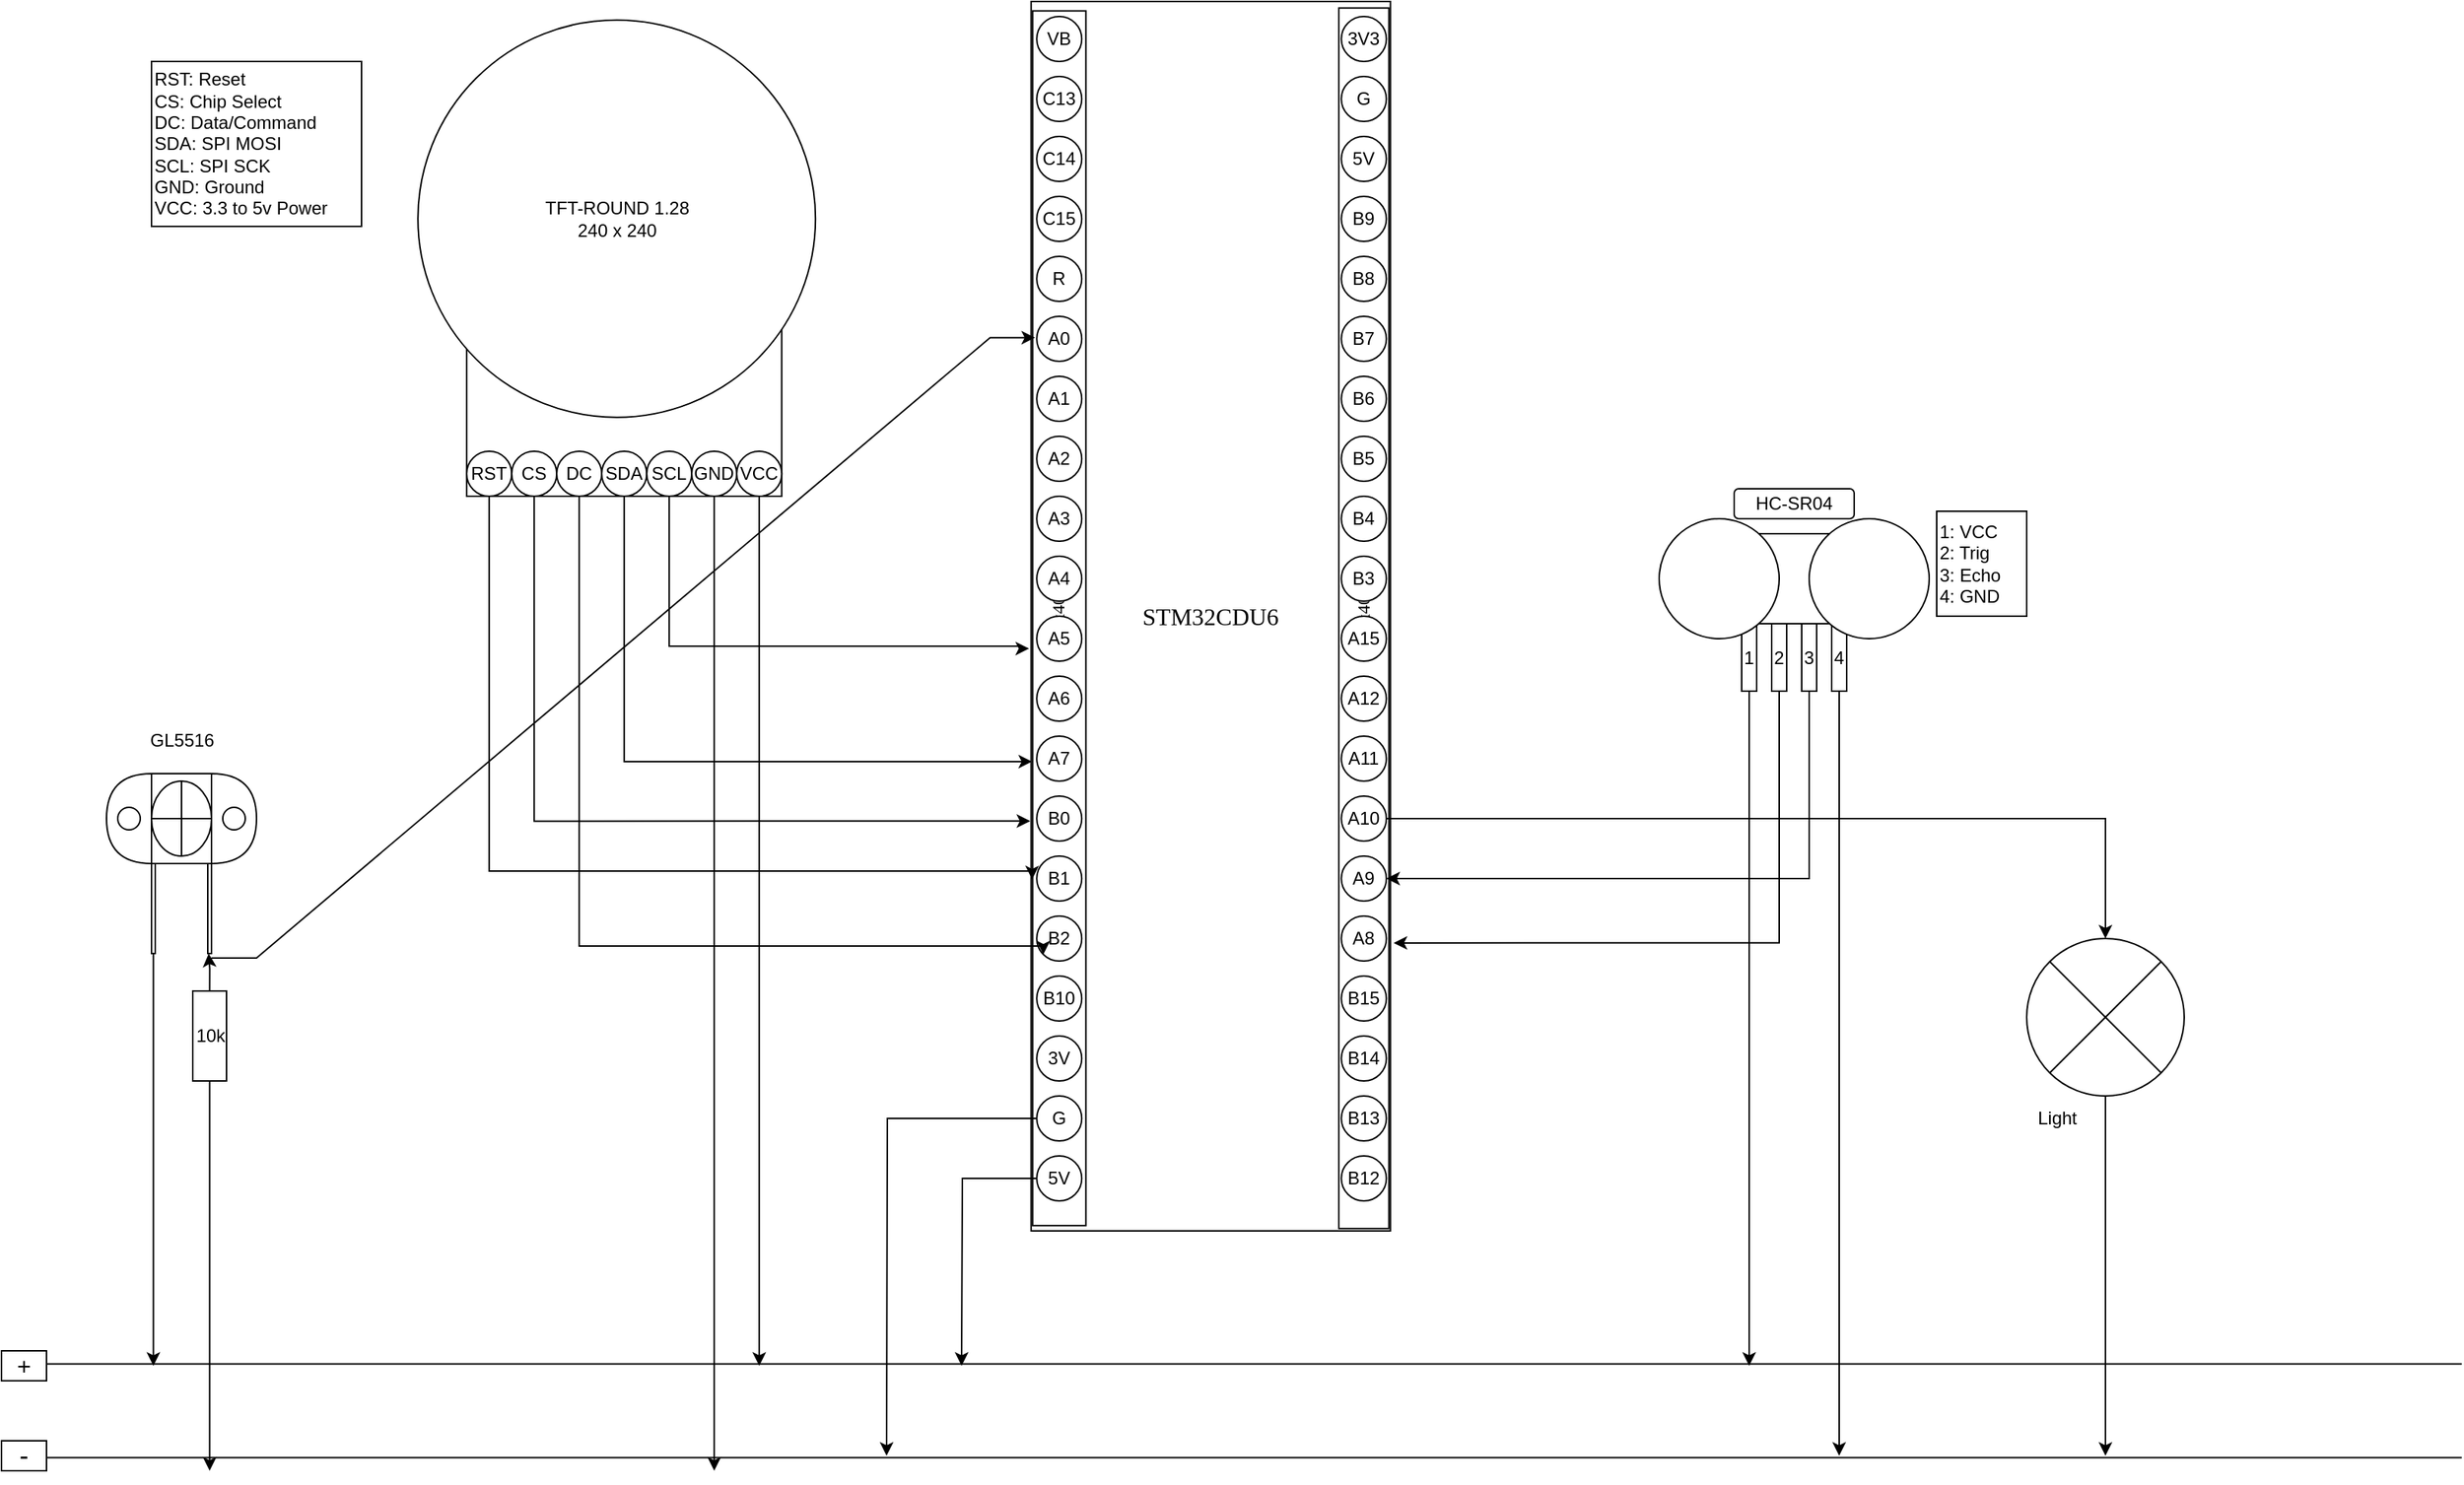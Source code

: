 <mxfile version="24.2.5" type="device">
  <diagram name="Page-1" id="099fd60b-425b-db50-ffb0-6b813814b670">
    <mxGraphModel dx="1674" dy="990" grid="1" gridSize="10" guides="1" tooltips="1" connect="1" arrows="1" fold="1" page="1" pageScale="1" pageWidth="850" pageHeight="1100" background="none" math="0" shadow="0">
      <root>
        <mxCell id="0" />
        <mxCell id="1" parent="0" />
        <mxCell id="1dd3ca9b2b35b949-1" value="&lt;font size=&quot;3&quot;&gt;STM32CDU6&lt;/font&gt;" style="whiteSpace=wrap;html=1;rounded=0;shadow=0;comic=0;labelBackgroundColor=none;strokeWidth=1;fontFamily=Verdana;fontSize=12;align=center;" parent="1" vertex="1">
          <mxGeometry x="726.34" y="80" width="239.5" height="820" as="geometry" />
        </mxCell>
        <mxCell id="10ed09ecd0ef054a-2" value="80x40" style="shape=rect;dashed=0;shadow=0;html=1;whiteSpace=wrap;rotation=270;rounded=0;comic=0;labelBackgroundColor=none;strokeWidth=1;fontFamily=Verdana;fontSize=12;align=center;" parent="1" vertex="1">
          <mxGeometry x="340" y="473.61" width="810.2" height="35.5" as="geometry" />
        </mxCell>
        <mxCell id="10ed09ecd0ef054a-3" value="80x40" style="shape=rect;dashed=0;shadow=0;html=1;whiteSpace=wrap;rotation=270;rounded=0;comic=0;labelBackgroundColor=none;strokeWidth=1;fontFamily=Verdana;fontSize=12;align=center;" parent="1" vertex="1">
          <mxGeometry x="541.08" y="474.69" width="814.13" height="33.38" as="geometry" />
        </mxCell>
        <mxCell id="_gaNA8L7GJSep_8MpRXc-3" value="VB" style="ellipse;whiteSpace=wrap;html=1;aspect=fixed;" vertex="1" parent="1">
          <mxGeometry x="730.1" y="90" width="30" height="30" as="geometry" />
        </mxCell>
        <mxCell id="_gaNA8L7GJSep_8MpRXc-9" value="C13" style="ellipse;whiteSpace=wrap;html=1;aspect=fixed;" vertex="1" parent="1">
          <mxGeometry x="730.1" y="130" width="30" height="30" as="geometry" />
        </mxCell>
        <mxCell id="_gaNA8L7GJSep_8MpRXc-10" value="C14" style="ellipse;whiteSpace=wrap;html=1;aspect=fixed;" vertex="1" parent="1">
          <mxGeometry x="730.1" y="170" width="30" height="30" as="geometry" />
        </mxCell>
        <mxCell id="_gaNA8L7GJSep_8MpRXc-11" value="C15" style="ellipse;whiteSpace=wrap;html=1;aspect=fixed;" vertex="1" parent="1">
          <mxGeometry x="730.1" y="210" width="30" height="30" as="geometry" />
        </mxCell>
        <mxCell id="_gaNA8L7GJSep_8MpRXc-12" value="R" style="ellipse;whiteSpace=wrap;html=1;aspect=fixed;" vertex="1" parent="1">
          <mxGeometry x="730.1" y="250" width="30" height="30" as="geometry" />
        </mxCell>
        <mxCell id="_gaNA8L7GJSep_8MpRXc-13" value="A0" style="ellipse;whiteSpace=wrap;html=1;aspect=fixed;" vertex="1" parent="1">
          <mxGeometry x="730.1" y="290" width="30" height="30" as="geometry" />
        </mxCell>
        <mxCell id="_gaNA8L7GJSep_8MpRXc-14" value="A1" style="ellipse;whiteSpace=wrap;html=1;aspect=fixed;" vertex="1" parent="1">
          <mxGeometry x="730.1" y="330" width="30" height="30" as="geometry" />
        </mxCell>
        <mxCell id="_gaNA8L7GJSep_8MpRXc-15" value="A2" style="ellipse;whiteSpace=wrap;html=1;aspect=fixed;" vertex="1" parent="1">
          <mxGeometry x="730.1" y="370" width="30" height="30" as="geometry" />
        </mxCell>
        <mxCell id="_gaNA8L7GJSep_8MpRXc-16" value="A3" style="ellipse;whiteSpace=wrap;html=1;aspect=fixed;" vertex="1" parent="1">
          <mxGeometry x="730.1" y="410" width="30" height="30" as="geometry" />
        </mxCell>
        <mxCell id="_gaNA8L7GJSep_8MpRXc-17" value="A4" style="ellipse;whiteSpace=wrap;html=1;aspect=fixed;" vertex="1" parent="1">
          <mxGeometry x="730.1" y="450" width="30" height="30" as="geometry" />
        </mxCell>
        <mxCell id="_gaNA8L7GJSep_8MpRXc-18" value="A5" style="ellipse;whiteSpace=wrap;html=1;aspect=fixed;" vertex="1" parent="1">
          <mxGeometry x="730.1" y="490" width="30" height="30" as="geometry" />
        </mxCell>
        <mxCell id="_gaNA8L7GJSep_8MpRXc-19" value="A6" style="ellipse;whiteSpace=wrap;html=1;aspect=fixed;" vertex="1" parent="1">
          <mxGeometry x="730.1" y="530" width="30" height="30" as="geometry" />
        </mxCell>
        <mxCell id="_gaNA8L7GJSep_8MpRXc-20" value="A7" style="ellipse;whiteSpace=wrap;html=1;aspect=fixed;" vertex="1" parent="1">
          <mxGeometry x="730.1" y="570" width="30" height="30" as="geometry" />
        </mxCell>
        <mxCell id="_gaNA8L7GJSep_8MpRXc-21" value="B0" style="ellipse;whiteSpace=wrap;html=1;aspect=fixed;" vertex="1" parent="1">
          <mxGeometry x="730.1" y="610" width="30" height="30" as="geometry" />
        </mxCell>
        <mxCell id="_gaNA8L7GJSep_8MpRXc-22" value="B1" style="ellipse;whiteSpace=wrap;html=1;aspect=fixed;" vertex="1" parent="1">
          <mxGeometry x="730.1" y="650" width="30" height="30" as="geometry" />
        </mxCell>
        <mxCell id="_gaNA8L7GJSep_8MpRXc-23" value="B2" style="ellipse;whiteSpace=wrap;html=1;aspect=fixed;" vertex="1" parent="1">
          <mxGeometry x="730.1" y="690" width="30" height="30" as="geometry" />
        </mxCell>
        <mxCell id="_gaNA8L7GJSep_8MpRXc-24" value="B10" style="ellipse;whiteSpace=wrap;html=1;aspect=fixed;" vertex="1" parent="1">
          <mxGeometry x="730.1" y="730" width="30" height="30" as="geometry" />
        </mxCell>
        <mxCell id="_gaNA8L7GJSep_8MpRXc-25" value="3V" style="ellipse;whiteSpace=wrap;html=1;aspect=fixed;" vertex="1" parent="1">
          <mxGeometry x="730.1" y="770" width="30" height="30" as="geometry" />
        </mxCell>
        <mxCell id="_gaNA8L7GJSep_8MpRXc-159" style="edgeStyle=orthogonalEdgeStyle;rounded=0;orthogonalLoop=1;jettySize=auto;html=1;" edge="1" parent="1" source="_gaNA8L7GJSep_8MpRXc-26">
          <mxGeometry relative="1" as="geometry">
            <mxPoint x="630" y="1050" as="targetPoint" />
          </mxGeometry>
        </mxCell>
        <mxCell id="_gaNA8L7GJSep_8MpRXc-26" value="G" style="ellipse;whiteSpace=wrap;html=1;aspect=fixed;" vertex="1" parent="1">
          <mxGeometry x="730.1" y="810" width="30" height="30" as="geometry" />
        </mxCell>
        <mxCell id="_gaNA8L7GJSep_8MpRXc-158" style="edgeStyle=orthogonalEdgeStyle;rounded=0;orthogonalLoop=1;jettySize=auto;html=1;" edge="1" parent="1" source="_gaNA8L7GJSep_8MpRXc-27">
          <mxGeometry relative="1" as="geometry">
            <mxPoint x="680" y="990" as="targetPoint" />
          </mxGeometry>
        </mxCell>
        <mxCell id="_gaNA8L7GJSep_8MpRXc-27" value="5V" style="ellipse;whiteSpace=wrap;html=1;aspect=fixed;" vertex="1" parent="1">
          <mxGeometry x="730.1" y="850" width="30" height="30" as="geometry" />
        </mxCell>
        <mxCell id="_gaNA8L7GJSep_8MpRXc-32" value="3V3" style="ellipse;whiteSpace=wrap;html=1;aspect=fixed;" vertex="1" parent="1">
          <mxGeometry x="933.15" y="90" width="30" height="30" as="geometry" />
        </mxCell>
        <mxCell id="_gaNA8L7GJSep_8MpRXc-33" value="G" style="ellipse;whiteSpace=wrap;html=1;aspect=fixed;" vertex="1" parent="1">
          <mxGeometry x="933.14" y="130" width="30" height="30" as="geometry" />
        </mxCell>
        <mxCell id="_gaNA8L7GJSep_8MpRXc-34" value="5V" style="ellipse;whiteSpace=wrap;html=1;aspect=fixed;" vertex="1" parent="1">
          <mxGeometry x="933.15" y="170" width="30" height="30" as="geometry" />
        </mxCell>
        <mxCell id="_gaNA8L7GJSep_8MpRXc-35" value="B9" style="ellipse;whiteSpace=wrap;html=1;aspect=fixed;" vertex="1" parent="1">
          <mxGeometry x="933.15" y="210" width="30" height="30" as="geometry" />
        </mxCell>
        <mxCell id="_gaNA8L7GJSep_8MpRXc-36" value="B8" style="ellipse;whiteSpace=wrap;html=1;aspect=fixed;" vertex="1" parent="1">
          <mxGeometry x="933.15" y="250" width="30" height="30" as="geometry" />
        </mxCell>
        <mxCell id="_gaNA8L7GJSep_8MpRXc-37" value="B7" style="ellipse;whiteSpace=wrap;html=1;aspect=fixed;" vertex="1" parent="1">
          <mxGeometry x="933.15" y="290" width="30" height="30" as="geometry" />
        </mxCell>
        <mxCell id="_gaNA8L7GJSep_8MpRXc-38" value="B6" style="ellipse;whiteSpace=wrap;html=1;aspect=fixed;" vertex="1" parent="1">
          <mxGeometry x="933.15" y="330" width="30" height="30" as="geometry" />
        </mxCell>
        <mxCell id="_gaNA8L7GJSep_8MpRXc-39" value="B5" style="ellipse;whiteSpace=wrap;html=1;aspect=fixed;" vertex="1" parent="1">
          <mxGeometry x="933.15" y="370" width="30" height="30" as="geometry" />
        </mxCell>
        <mxCell id="_gaNA8L7GJSep_8MpRXc-40" value="B4" style="ellipse;whiteSpace=wrap;html=1;aspect=fixed;" vertex="1" parent="1">
          <mxGeometry x="933.15" y="410" width="30" height="30" as="geometry" />
        </mxCell>
        <mxCell id="_gaNA8L7GJSep_8MpRXc-41" value="B3" style="ellipse;whiteSpace=wrap;html=1;aspect=fixed;" vertex="1" parent="1">
          <mxGeometry x="933.15" y="450" width="30" height="30" as="geometry" />
        </mxCell>
        <mxCell id="_gaNA8L7GJSep_8MpRXc-42" value="A15" style="ellipse;whiteSpace=wrap;html=1;aspect=fixed;" vertex="1" parent="1">
          <mxGeometry x="933.15" y="490" width="30" height="30" as="geometry" />
        </mxCell>
        <mxCell id="_gaNA8L7GJSep_8MpRXc-43" value="A12" style="ellipse;whiteSpace=wrap;html=1;aspect=fixed;" vertex="1" parent="1">
          <mxGeometry x="933.15" y="530" width="30" height="30" as="geometry" />
        </mxCell>
        <mxCell id="_gaNA8L7GJSep_8MpRXc-44" value="A11" style="ellipse;whiteSpace=wrap;html=1;aspect=fixed;" vertex="1" parent="1">
          <mxGeometry x="933.15" y="570" width="30" height="30" as="geometry" />
        </mxCell>
        <mxCell id="_gaNA8L7GJSep_8MpRXc-129" style="edgeStyle=orthogonalEdgeStyle;rounded=0;orthogonalLoop=1;jettySize=auto;html=1;entryX=0.5;entryY=0;entryDx=0;entryDy=0;" edge="1" parent="1" source="_gaNA8L7GJSep_8MpRXc-45" target="_gaNA8L7GJSep_8MpRXc-124">
          <mxGeometry relative="1" as="geometry" />
        </mxCell>
        <mxCell id="_gaNA8L7GJSep_8MpRXc-45" value="A10" style="ellipse;whiteSpace=wrap;html=1;aspect=fixed;" vertex="1" parent="1">
          <mxGeometry x="933.15" y="610" width="30" height="30" as="geometry" />
        </mxCell>
        <mxCell id="_gaNA8L7GJSep_8MpRXc-46" value="A9" style="ellipse;whiteSpace=wrap;html=1;aspect=fixed;" vertex="1" parent="1">
          <mxGeometry x="933.15" y="650" width="30" height="30" as="geometry" />
        </mxCell>
        <mxCell id="_gaNA8L7GJSep_8MpRXc-47" value="A8" style="ellipse;whiteSpace=wrap;html=1;aspect=fixed;" vertex="1" parent="1">
          <mxGeometry x="933.15" y="690" width="30" height="30" as="geometry" />
        </mxCell>
        <mxCell id="_gaNA8L7GJSep_8MpRXc-48" value="B15" style="ellipse;whiteSpace=wrap;html=1;aspect=fixed;" vertex="1" parent="1">
          <mxGeometry x="933.15" y="730" width="30" height="30" as="geometry" />
        </mxCell>
        <mxCell id="_gaNA8L7GJSep_8MpRXc-49" value="B14" style="ellipse;whiteSpace=wrap;html=1;aspect=fixed;" vertex="1" parent="1">
          <mxGeometry x="933.15" y="770" width="30" height="30" as="geometry" />
        </mxCell>
        <mxCell id="_gaNA8L7GJSep_8MpRXc-50" value="B13" style="ellipse;whiteSpace=wrap;html=1;aspect=fixed;" vertex="1" parent="1">
          <mxGeometry x="933.15" y="810" width="30" height="30" as="geometry" />
        </mxCell>
        <mxCell id="_gaNA8L7GJSep_8MpRXc-51" value="B12" style="ellipse;whiteSpace=wrap;html=1;aspect=fixed;" vertex="1" parent="1">
          <mxGeometry x="933.15" y="850" width="30" height="30" as="geometry" />
        </mxCell>
        <mxCell id="_gaNA8L7GJSep_8MpRXc-55" value="HC-SR04" style="rounded=1;whiteSpace=wrap;html=1;" vertex="1" parent="1">
          <mxGeometry x="1195" y="405" width="80" height="20" as="geometry" />
        </mxCell>
        <mxCell id="_gaNA8L7GJSep_8MpRXc-154" style="edgeStyle=orthogonalEdgeStyle;rounded=0;orthogonalLoop=1;jettySize=auto;html=1;" edge="1" parent="1" source="_gaNA8L7GJSep_8MpRXc-56">
          <mxGeometry relative="1" as="geometry">
            <mxPoint x="1205" y="990" as="targetPoint" />
          </mxGeometry>
        </mxCell>
        <mxCell id="_gaNA8L7GJSep_8MpRXc-56" value="1" style="rounded=0;whiteSpace=wrap;html=1;" vertex="1" parent="1">
          <mxGeometry x="1200" y="495" width="10" height="45" as="geometry" />
        </mxCell>
        <mxCell id="_gaNA8L7GJSep_8MpRXc-62" value="2" style="rounded=0;whiteSpace=wrap;html=1;" vertex="1" parent="1">
          <mxGeometry x="1220" y="495" width="10" height="45" as="geometry" />
        </mxCell>
        <mxCell id="_gaNA8L7GJSep_8MpRXc-148" style="edgeStyle=orthogonalEdgeStyle;rounded=0;orthogonalLoop=1;jettySize=auto;html=1;entryX=1;entryY=0.5;entryDx=0;entryDy=0;" edge="1" parent="1" source="_gaNA8L7GJSep_8MpRXc-63" target="_gaNA8L7GJSep_8MpRXc-46">
          <mxGeometry relative="1" as="geometry">
            <mxPoint x="1240" y="730" as="targetPoint" />
            <Array as="points">
              <mxPoint x="1245" y="665" />
            </Array>
          </mxGeometry>
        </mxCell>
        <mxCell id="_gaNA8L7GJSep_8MpRXc-63" value="3" style="rounded=0;whiteSpace=wrap;html=1;" vertex="1" parent="1">
          <mxGeometry x="1240" y="495" width="10" height="45" as="geometry" />
        </mxCell>
        <mxCell id="_gaNA8L7GJSep_8MpRXc-155" style="edgeStyle=orthogonalEdgeStyle;rounded=0;orthogonalLoop=1;jettySize=auto;html=1;" edge="1" parent="1" source="_gaNA8L7GJSep_8MpRXc-64">
          <mxGeometry relative="1" as="geometry">
            <mxPoint x="1265" y="1050" as="targetPoint" />
          </mxGeometry>
        </mxCell>
        <mxCell id="_gaNA8L7GJSep_8MpRXc-64" value="4" style="rounded=0;whiteSpace=wrap;html=1;" vertex="1" parent="1">
          <mxGeometry x="1260" y="495" width="10" height="45" as="geometry" />
        </mxCell>
        <mxCell id="_gaNA8L7GJSep_8MpRXc-54" value="" style="rounded=0;whiteSpace=wrap;html=1;" vertex="1" parent="1">
          <mxGeometry x="1175" y="435" width="120" height="60" as="geometry" />
        </mxCell>
        <mxCell id="_gaNA8L7GJSep_8MpRXc-53" value="" style="ellipse;whiteSpace=wrap;html=1;aspect=fixed;" vertex="1" parent="1">
          <mxGeometry x="1245" y="425" width="80" height="80" as="geometry" />
        </mxCell>
        <mxCell id="_gaNA8L7GJSep_8MpRXc-52" value="" style="ellipse;whiteSpace=wrap;html=1;aspect=fixed;" vertex="1" parent="1">
          <mxGeometry x="1145" y="425" width="80" height="80" as="geometry" />
        </mxCell>
        <mxCell id="_gaNA8L7GJSep_8MpRXc-66" value="&lt;div style=&quot;text-align: justify;&quot;&gt;&lt;span style=&quot;background-color: initial;&quot;&gt;1: VCC&lt;/span&gt;&lt;br&gt;&lt;/div&gt;&lt;div style=&quot;text-align: justify;&quot;&gt;2: Trig&lt;/div&gt;&lt;div style=&quot;text-align: justify;&quot;&gt;3: Echo&lt;/div&gt;&lt;div style=&quot;text-align: justify;&quot;&gt;4: GND&lt;/div&gt;" style="rounded=0;whiteSpace=wrap;html=1;align=left;" vertex="1" parent="1">
          <mxGeometry x="1330" y="420" width="60" height="70" as="geometry" />
        </mxCell>
        <mxCell id="_gaNA8L7GJSep_8MpRXc-68" value="" style="rounded=0;whiteSpace=wrap;html=1;" vertex="1" parent="1">
          <mxGeometry x="350.1" y="247.35" width="210" height="162.65" as="geometry" />
        </mxCell>
        <mxCell id="_gaNA8L7GJSep_8MpRXc-67" value="TFT-ROUND 1.28&lt;div&gt;240 x 240&lt;/div&gt;" style="ellipse;whiteSpace=wrap;html=1;aspect=fixed;" vertex="1" parent="1">
          <mxGeometry x="317.6" y="92.35" width="265" height="265" as="geometry" />
        </mxCell>
        <mxCell id="_gaNA8L7GJSep_8MpRXc-132" style="edgeStyle=orthogonalEdgeStyle;rounded=0;orthogonalLoop=1;jettySize=auto;html=1;entryX=0.285;entryY=-0.01;entryDx=0;entryDy=0;entryPerimeter=0;" edge="1" parent="1" source="_gaNA8L7GJSep_8MpRXc-71" target="10ed09ecd0ef054a-2">
          <mxGeometry relative="1" as="geometry">
            <mxPoint x="720" y="660" as="targetPoint" />
            <Array as="points">
              <mxPoint x="365" y="660" />
              <mxPoint x="727" y="660" />
            </Array>
          </mxGeometry>
        </mxCell>
        <mxCell id="_gaNA8L7GJSep_8MpRXc-71" value="RST" style="ellipse;whiteSpace=wrap;html=1;aspect=fixed;" vertex="1" parent="1">
          <mxGeometry x="350.1" y="380" width="30" height="30" as="geometry" />
        </mxCell>
        <mxCell id="_gaNA8L7GJSep_8MpRXc-134" style="edgeStyle=orthogonalEdgeStyle;rounded=0;orthogonalLoop=1;jettySize=auto;html=1;entryX=0.333;entryY=-0.045;entryDx=0;entryDy=0;entryPerimeter=0;" edge="1" parent="1" source="_gaNA8L7GJSep_8MpRXc-80" target="10ed09ecd0ef054a-2">
          <mxGeometry relative="1" as="geometry">
            <mxPoint x="550" y="620" as="targetPoint" />
            <Array as="points">
              <mxPoint x="395" y="627" />
            </Array>
          </mxGeometry>
        </mxCell>
        <mxCell id="_gaNA8L7GJSep_8MpRXc-80" value="CS" style="ellipse;whiteSpace=wrap;html=1;aspect=fixed;" vertex="1" parent="1">
          <mxGeometry x="380.1" y="380" width="30" height="30" as="geometry" />
        </mxCell>
        <mxCell id="_gaNA8L7GJSep_8MpRXc-136" style="edgeStyle=orthogonalEdgeStyle;rounded=0;orthogonalLoop=1;jettySize=auto;html=1;entryX=0;entryY=1;entryDx=0;entryDy=0;" edge="1" parent="1" source="_gaNA8L7GJSep_8MpRXc-81" target="_gaNA8L7GJSep_8MpRXc-23">
          <mxGeometry relative="1" as="geometry">
            <mxPoint x="720" y="710" as="targetPoint" />
            <Array as="points">
              <mxPoint x="425" y="710" />
              <mxPoint x="735" y="710" />
            </Array>
          </mxGeometry>
        </mxCell>
        <mxCell id="_gaNA8L7GJSep_8MpRXc-81" value="DC" style="ellipse;whiteSpace=wrap;html=1;aspect=fixed;" vertex="1" parent="1">
          <mxGeometry x="410.1" y="380" width="30" height="30" as="geometry" />
        </mxCell>
        <mxCell id="_gaNA8L7GJSep_8MpRXc-137" style="edgeStyle=orthogonalEdgeStyle;rounded=0;orthogonalLoop=1;jettySize=auto;html=1;exitX=0.5;exitY=1;exitDx=0;exitDy=0;entryX=0.382;entryY=-0.01;entryDx=0;entryDy=0;entryPerimeter=0;" edge="1" parent="1" source="_gaNA8L7GJSep_8MpRXc-82" target="10ed09ecd0ef054a-2">
          <mxGeometry relative="1" as="geometry">
            <mxPoint x="660" y="600" as="targetPoint" />
            <Array as="points">
              <mxPoint x="455" y="587" />
            </Array>
          </mxGeometry>
        </mxCell>
        <mxCell id="_gaNA8L7GJSep_8MpRXc-82" value="SDA" style="ellipse;whiteSpace=wrap;html=1;aspect=fixed;" vertex="1" parent="1">
          <mxGeometry x="440.1" y="380" width="30" height="30" as="geometry" />
        </mxCell>
        <mxCell id="_gaNA8L7GJSep_8MpRXc-138" style="edgeStyle=orthogonalEdgeStyle;rounded=0;orthogonalLoop=1;jettySize=auto;html=1;entryX=0.475;entryY=-0.066;entryDx=0;entryDy=0;entryPerimeter=0;" edge="1" parent="1" source="_gaNA8L7GJSep_8MpRXc-83" target="10ed09ecd0ef054a-2">
          <mxGeometry relative="1" as="geometry">
            <mxPoint x="720" y="520" as="targetPoint" />
            <Array as="points">
              <mxPoint x="485" y="510" />
              <mxPoint x="720" y="510" />
              <mxPoint x="720" y="512" />
            </Array>
          </mxGeometry>
        </mxCell>
        <mxCell id="_gaNA8L7GJSep_8MpRXc-83" value="SCL" style="ellipse;whiteSpace=wrap;html=1;aspect=fixed;" vertex="1" parent="1">
          <mxGeometry x="470.1" y="380" width="30" height="30" as="geometry" />
        </mxCell>
        <mxCell id="_gaNA8L7GJSep_8MpRXc-139" style="edgeStyle=orthogonalEdgeStyle;rounded=0;orthogonalLoop=1;jettySize=auto;html=1;" edge="1" parent="1" source="_gaNA8L7GJSep_8MpRXc-84">
          <mxGeometry relative="1" as="geometry">
            <mxPoint x="515.1" y="1060" as="targetPoint" />
          </mxGeometry>
        </mxCell>
        <mxCell id="_gaNA8L7GJSep_8MpRXc-84" value="GND" style="ellipse;whiteSpace=wrap;html=1;aspect=fixed;" vertex="1" parent="1">
          <mxGeometry x="500.1" y="380" width="30" height="30" as="geometry" />
        </mxCell>
        <mxCell id="_gaNA8L7GJSep_8MpRXc-140" style="edgeStyle=orthogonalEdgeStyle;rounded=0;orthogonalLoop=1;jettySize=auto;html=1;" edge="1" parent="1" source="_gaNA8L7GJSep_8MpRXc-85">
          <mxGeometry relative="1" as="geometry">
            <mxPoint x="545.1" y="990" as="targetPoint" />
          </mxGeometry>
        </mxCell>
        <mxCell id="_gaNA8L7GJSep_8MpRXc-85" value="VCC" style="ellipse;whiteSpace=wrap;html=1;aspect=fixed;" vertex="1" parent="1">
          <mxGeometry x="530.1" y="380" width="30" height="30" as="geometry" />
        </mxCell>
        <mxCell id="_gaNA8L7GJSep_8MpRXc-86" value="RST: Reset&lt;div&gt;CS: Chip Select&lt;/div&gt;&lt;div&gt;DC: Data/Command&lt;/div&gt;&lt;div&gt;SDA: SPI MOSI&lt;/div&gt;&lt;div&gt;SCL: SPI SCK&lt;/div&gt;&lt;div&gt;GND: Ground&lt;/div&gt;&lt;div&gt;VCC: 3.3 to 5v Power&lt;/div&gt;" style="rounded=0;whiteSpace=wrap;html=1;align=left;" vertex="1" parent="1">
          <mxGeometry x="140" y="120" width="140" height="110" as="geometry" />
        </mxCell>
        <mxCell id="_gaNA8L7GJSep_8MpRXc-90" value="" style="rounded=0;whiteSpace=wrap;html=1;" vertex="1" parent="1">
          <mxGeometry x="140" y="595" width="40" height="60" as="geometry" />
        </mxCell>
        <mxCell id="_gaNA8L7GJSep_8MpRXc-91" value="" style="shape=or;whiteSpace=wrap;html=1;" vertex="1" parent="1">
          <mxGeometry x="180" y="595" width="30" height="60" as="geometry" />
        </mxCell>
        <mxCell id="_gaNA8L7GJSep_8MpRXc-92" value="" style="shape=or;whiteSpace=wrap;html=1;direction=west;" vertex="1" parent="1">
          <mxGeometry x="110" y="595" width="30" height="60" as="geometry" />
        </mxCell>
        <mxCell id="_gaNA8L7GJSep_8MpRXc-94" value="" style="ellipse;whiteSpace=wrap;html=1;aspect=fixed;" vertex="1" parent="1">
          <mxGeometry x="117.5" y="617.5" width="15" height="15" as="geometry" />
        </mxCell>
        <mxCell id="_gaNA8L7GJSep_8MpRXc-95" value="" style="ellipse;whiteSpace=wrap;html=1;aspect=fixed;" vertex="1" parent="1">
          <mxGeometry x="187.5" y="617.5" width="15" height="15" as="geometry" />
        </mxCell>
        <mxCell id="_gaNA8L7GJSep_8MpRXc-142" style="edgeStyle=orthogonalEdgeStyle;rounded=0;orthogonalLoop=1;jettySize=auto;html=1;" edge="1" parent="1" source="_gaNA8L7GJSep_8MpRXc-101">
          <mxGeometry relative="1" as="geometry">
            <mxPoint x="141.25" y="990" as="targetPoint" />
          </mxGeometry>
        </mxCell>
        <mxCell id="_gaNA8L7GJSep_8MpRXc-101" value="" style="rounded=0;whiteSpace=wrap;html=1;" vertex="1" parent="1">
          <mxGeometry x="140" y="655" width="2.5" height="60" as="geometry" />
        </mxCell>
        <mxCell id="_gaNA8L7GJSep_8MpRXc-143" style="edgeStyle=entityRelationEdgeStyle;rounded=0;orthogonalLoop=1;jettySize=auto;html=1;entryX=0.731;entryY=0.046;entryDx=0;entryDy=0;entryPerimeter=0;" edge="1" parent="1" target="10ed09ecd0ef054a-2">
          <mxGeometry relative="1" as="geometry">
            <mxPoint x="730.1" y="383" as="targetPoint" />
            <mxPoint x="180" y="718.0" as="sourcePoint" />
          </mxGeometry>
        </mxCell>
        <mxCell id="_gaNA8L7GJSep_8MpRXc-102" value="" style="rounded=0;whiteSpace=wrap;html=1;" vertex="1" parent="1">
          <mxGeometry x="177.5" y="655" width="2.5" height="60" as="geometry" />
        </mxCell>
        <mxCell id="_gaNA8L7GJSep_8MpRXc-121" style="edgeStyle=orthogonalEdgeStyle;rounded=0;orthogonalLoop=1;jettySize=auto;html=1;exitX=0;exitY=0.5;exitDx=0;exitDy=0;entryX=0.25;entryY=1;entryDx=0;entryDy=0;" edge="1" parent="1" source="_gaNA8L7GJSep_8MpRXc-103" target="_gaNA8L7GJSep_8MpRXc-102">
          <mxGeometry relative="1" as="geometry">
            <Array as="points">
              <mxPoint x="179" y="725" />
              <mxPoint x="178" y="725" />
            </Array>
          </mxGeometry>
        </mxCell>
        <mxCell id="_gaNA8L7GJSep_8MpRXc-141" style="edgeStyle=orthogonalEdgeStyle;rounded=0;orthogonalLoop=1;jettySize=auto;html=1;" edge="1" parent="1" source="_gaNA8L7GJSep_8MpRXc-103">
          <mxGeometry relative="1" as="geometry">
            <mxPoint x="178.75" y="1060" as="targetPoint" />
          </mxGeometry>
        </mxCell>
        <mxCell id="_gaNA8L7GJSep_8MpRXc-103" value="10k" style="rounded=0;whiteSpace=wrap;html=1;direction=south;" vertex="1" parent="1">
          <mxGeometry x="167.5" y="740" width="22.5" height="60" as="geometry" />
        </mxCell>
        <mxCell id="_gaNA8L7GJSep_8MpRXc-109" value="" style="shape=link;html=1;rounded=0;width=62.593;" edge="1" parent="1">
          <mxGeometry width="100" relative="1" as="geometry">
            <mxPoint x="70" y="1020" as="sourcePoint" />
            <mxPoint x="1680" y="1020" as="targetPoint" />
            <Array as="points" />
          </mxGeometry>
        </mxCell>
        <mxCell id="_gaNA8L7GJSep_8MpRXc-110" value="&lt;font size=&quot;3&quot;&gt;+&lt;/font&gt;" style="whiteSpace=wrap;html=1;" vertex="1" parent="1">
          <mxGeometry x="40" y="980" width="30" height="20" as="geometry" />
        </mxCell>
        <mxCell id="_gaNA8L7GJSep_8MpRXc-111" value="&lt;span style=&quot;font-size: 18px;&quot;&gt;-&lt;/span&gt;" style="whiteSpace=wrap;html=1;" vertex="1" parent="1">
          <mxGeometry x="40" y="1040" width="30" height="20" as="geometry" />
        </mxCell>
        <mxCell id="_gaNA8L7GJSep_8MpRXc-123" value="" style="shape=orEllipse;perimeter=ellipsePerimeter;whiteSpace=wrap;html=1;backgroundOutline=1;" vertex="1" parent="1">
          <mxGeometry x="140" y="600" width="40" height="50" as="geometry" />
        </mxCell>
        <mxCell id="_gaNA8L7GJSep_8MpRXc-147" style="edgeStyle=orthogonalEdgeStyle;rounded=0;orthogonalLoop=1;jettySize=auto;html=1;" edge="1" parent="1" source="_gaNA8L7GJSep_8MpRXc-124">
          <mxGeometry relative="1" as="geometry">
            <mxPoint x="1442.5" y="1050" as="targetPoint" />
          </mxGeometry>
        </mxCell>
        <mxCell id="_gaNA8L7GJSep_8MpRXc-124" value="" style="shape=sumEllipse;perimeter=ellipsePerimeter;whiteSpace=wrap;html=1;backgroundOutline=1;" vertex="1" parent="1">
          <mxGeometry x="1390" y="705" width="105" height="105" as="geometry" />
        </mxCell>
        <mxCell id="_gaNA8L7GJSep_8MpRXc-153" style="edgeStyle=orthogonalEdgeStyle;rounded=0;orthogonalLoop=1;jettySize=auto;html=1;entryX=0.234;entryY=1.095;entryDx=0;entryDy=0;entryPerimeter=0;" edge="1" parent="1" source="_gaNA8L7GJSep_8MpRXc-62" target="10ed09ecd0ef054a-3">
          <mxGeometry relative="1" as="geometry">
            <Array as="points">
              <mxPoint x="1225" y="708" />
            </Array>
          </mxGeometry>
        </mxCell>
        <mxCell id="_gaNA8L7GJSep_8MpRXc-156" value="Light" style="text;html=1;align=center;verticalAlign=middle;resizable=0;points=[];autosize=1;strokeColor=none;fillColor=none;" vertex="1" parent="1">
          <mxGeometry x="1385" y="810" width="50" height="30" as="geometry" />
        </mxCell>
        <mxCell id="_gaNA8L7GJSep_8MpRXc-157" value="GL5516" style="text;html=1;align=center;verticalAlign=middle;resizable=0;points=[];autosize=1;strokeColor=none;fillColor=none;" vertex="1" parent="1">
          <mxGeometry x="125" y="558" width="70" height="30" as="geometry" />
        </mxCell>
      </root>
    </mxGraphModel>
  </diagram>
</mxfile>
